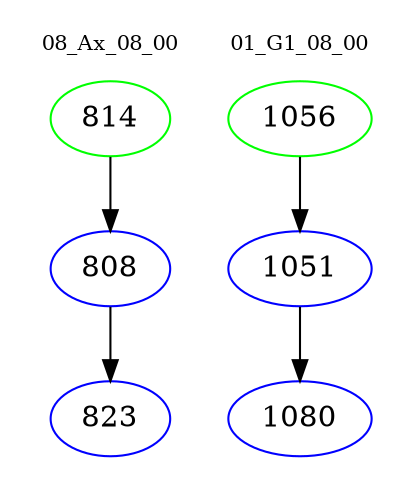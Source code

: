 digraph{
subgraph cluster_0 {
color = white
label = "08_Ax_08_00";
fontsize=10;
T0_814 [label="814", color="green"]
T0_814 -> T0_808 [color="black"]
T0_808 [label="808", color="blue"]
T0_808 -> T0_823 [color="black"]
T0_823 [label="823", color="blue"]
}
subgraph cluster_1 {
color = white
label = "01_G1_08_00";
fontsize=10;
T1_1056 [label="1056", color="green"]
T1_1056 -> T1_1051 [color="black"]
T1_1051 [label="1051", color="blue"]
T1_1051 -> T1_1080 [color="black"]
T1_1080 [label="1080", color="blue"]
}
}
